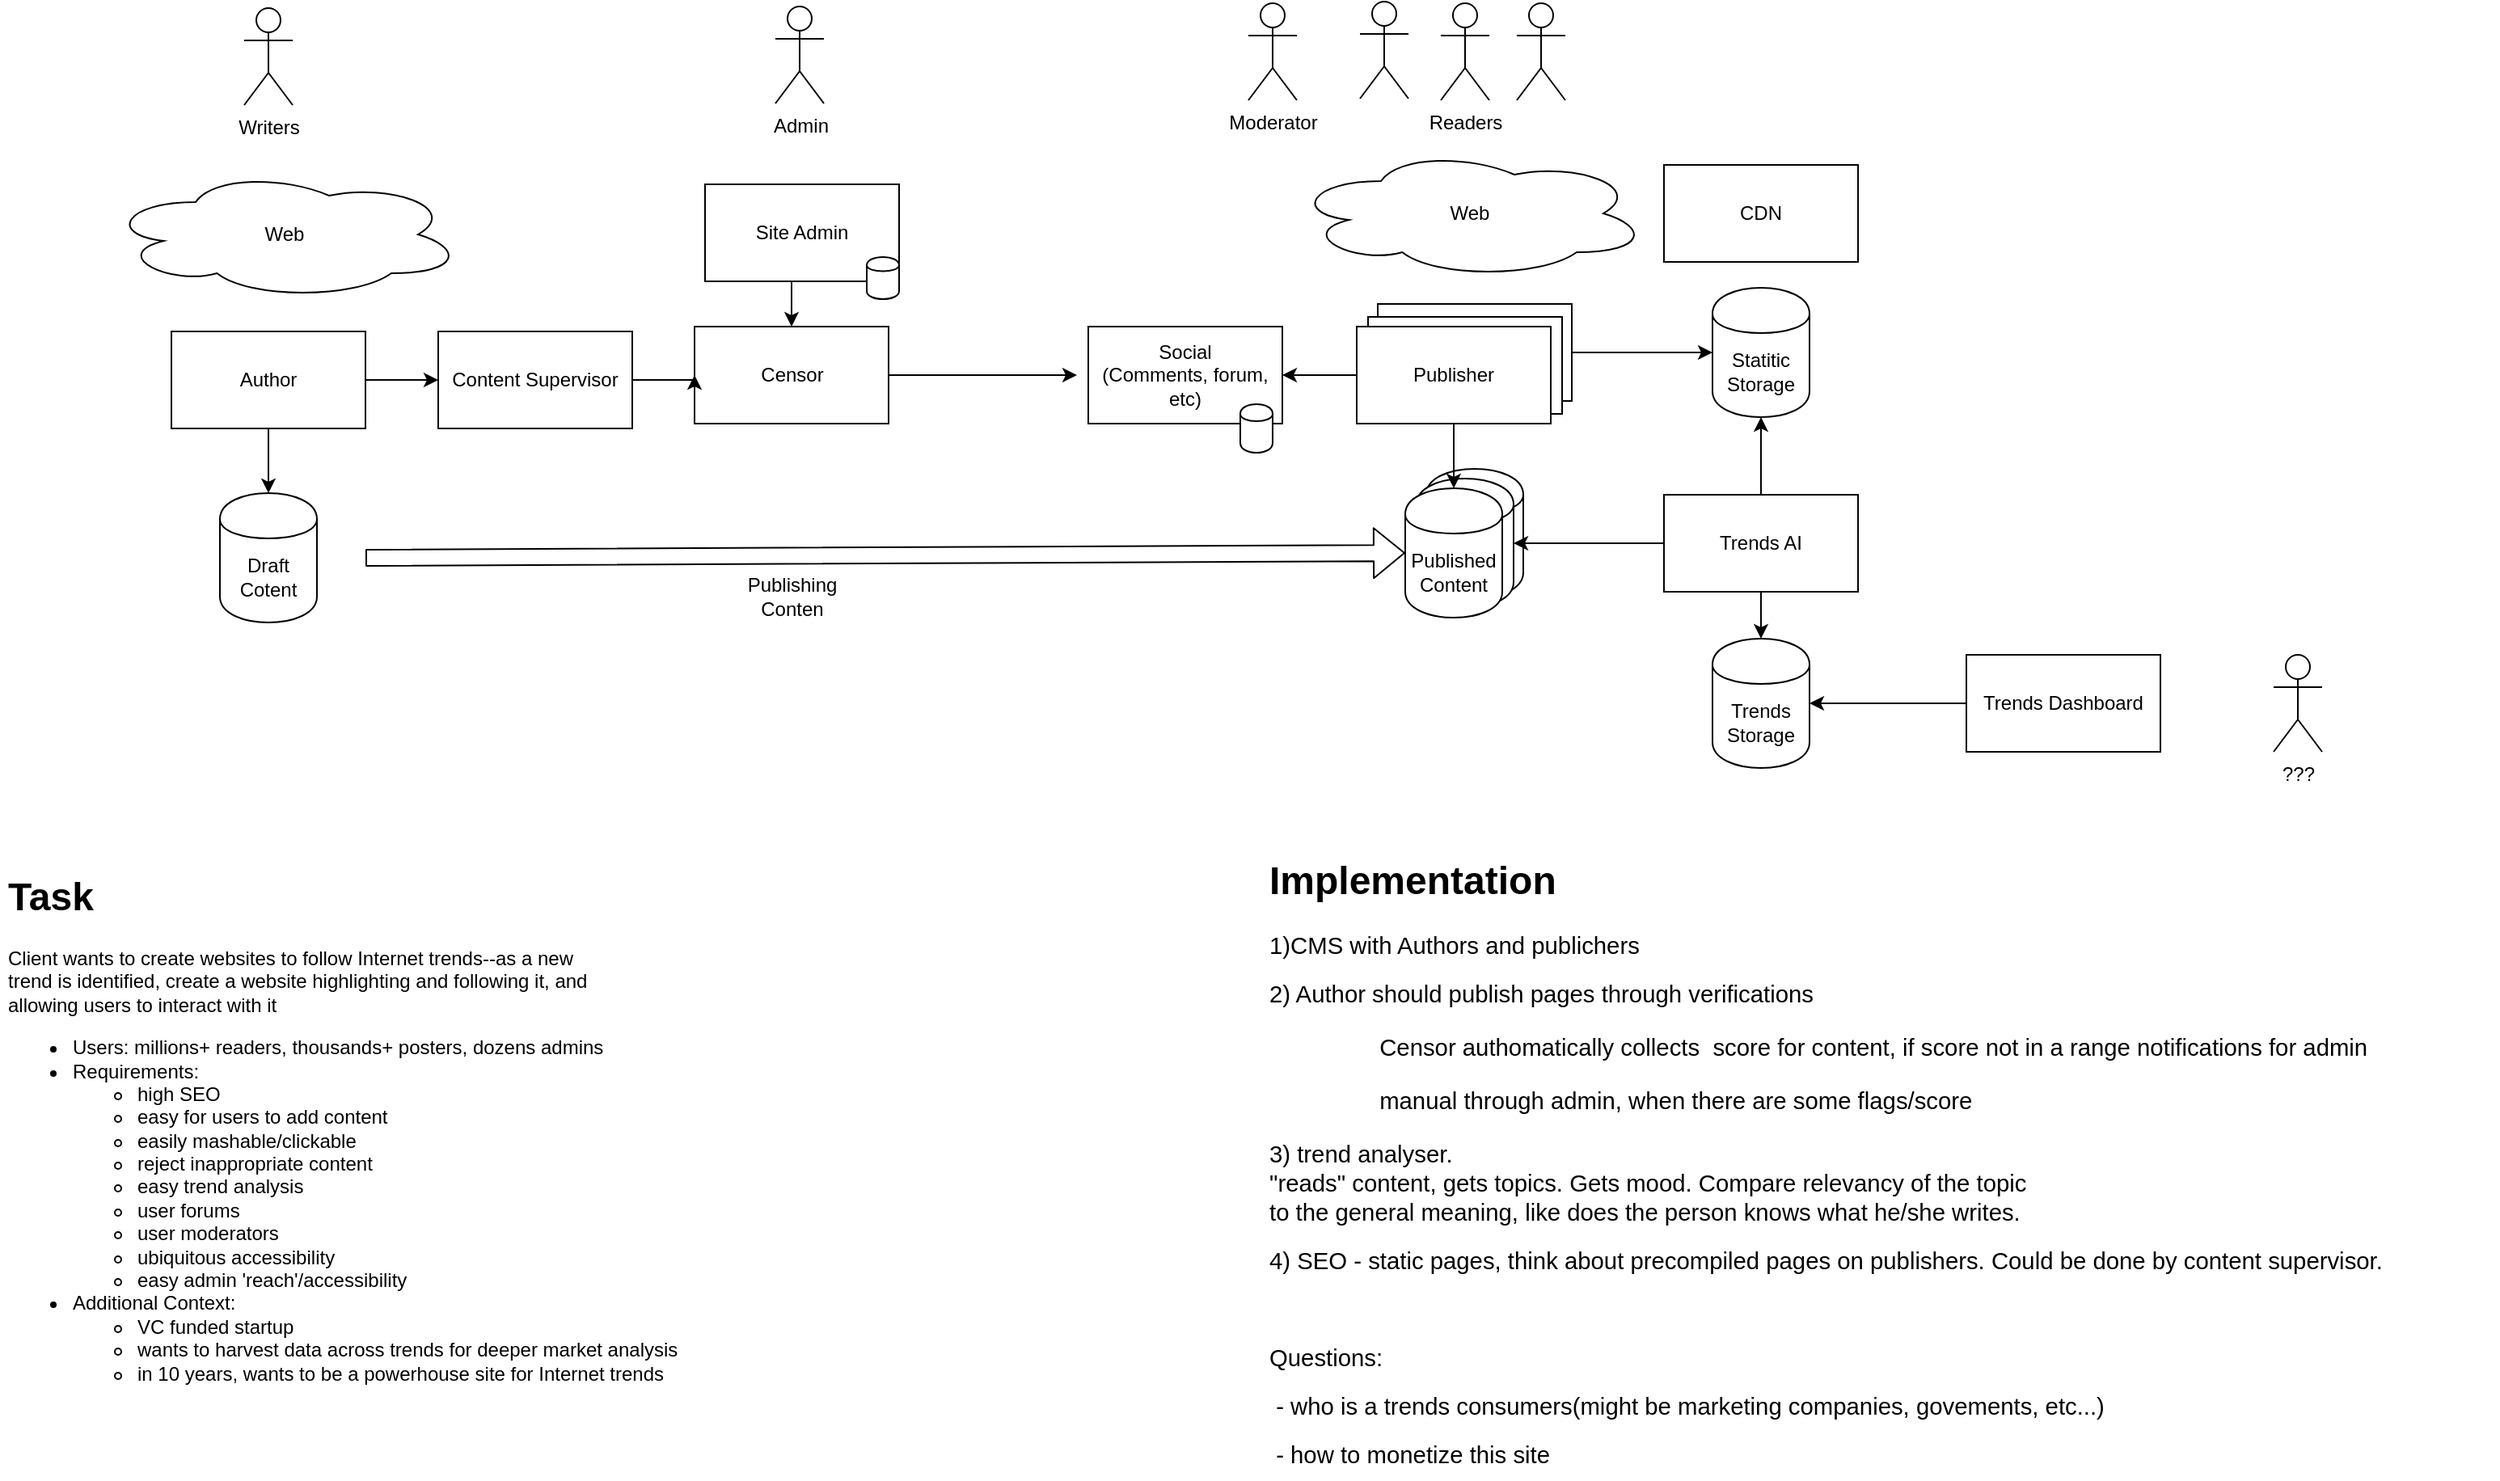 <mxfile version="11.1.2" type="github"><diagram id="O8m-T_pSWnzpydSP8y3P" name="Page-1"><mxGraphModel dx="1355" dy="755" grid="1" gridSize="10" guides="1" tooltips="1" connect="1" arrows="1" fold="1" page="1" pageScale="1" pageWidth="850" pageHeight="1100" math="0" shadow="0"><root><mxCell id="0"/><mxCell id="1" parent="0"/><mxCell id="gtxhpOZGPuRleCIESJTH-36" style="edgeStyle=orthogonalEdgeStyle;rounded=0;orthogonalLoop=1;jettySize=auto;html=1;exitX=1;exitY=0.5;exitDx=0;exitDy=0;" parent="1" source="gtxhpOZGPuRleCIESJTH-18" target="gtxhpOZGPuRleCIESJTH-35" edge="1"><mxGeometry relative="1" as="geometry"/></mxCell><mxCell id="gtxhpOZGPuRleCIESJTH-18" value="Publisher" style="rounded=0;whiteSpace=wrap;html=1;" parent="1" vertex="1"><mxGeometry x="876" y="193" width="120" height="60" as="geometry"/></mxCell><mxCell id="gtxhpOZGPuRleCIESJTH-15" value="Publisher" style="rounded=0;whiteSpace=wrap;html=1;" parent="1" vertex="1"><mxGeometry x="870" y="201" width="120" height="60" as="geometry"/></mxCell><mxCell id="gtxhpOZGPuRleCIESJTH-17" value="" style="shape=cylinder;whiteSpace=wrap;html=1;boundedLbl=1;backgroundOutline=1;" parent="1" vertex="1"><mxGeometry x="906" y="295" width="60" height="80" as="geometry"/></mxCell><mxCell id="gtxhpOZGPuRleCIESJTH-16" value="" style="shape=cylinder;whiteSpace=wrap;html=1;boundedLbl=1;backgroundOutline=1;" parent="1" vertex="1"><mxGeometry x="900" y="301" width="60" height="80" as="geometry"/></mxCell><mxCell id="gtxhpOZGPuRleCIESJTH-8" style="edgeStyle=orthogonalEdgeStyle;rounded=0;orthogonalLoop=1;jettySize=auto;html=1;exitX=0.5;exitY=1;exitDx=0;exitDy=0;entryX=0.5;entryY=0;entryDx=0;entryDy=0;" parent="1" source="gtxhpOZGPuRleCIESJTH-1" target="gtxhpOZGPuRleCIESJTH-2" edge="1"><mxGeometry relative="1" as="geometry"/></mxCell><mxCell id="gtxhpOZGPuRleCIESJTH-31" style="edgeStyle=orthogonalEdgeStyle;rounded=0;orthogonalLoop=1;jettySize=auto;html=1;exitX=1;exitY=0.5;exitDx=0;exitDy=0;" parent="1" source="gtxhpOZGPuRleCIESJTH-1" target="gtxhpOZGPuRleCIESJTH-30" edge="1"><mxGeometry relative="1" as="geometry"/></mxCell><mxCell id="gtxhpOZGPuRleCIESJTH-1" value="Author" style="rounded=0;whiteSpace=wrap;html=1;" parent="1" vertex="1"><mxGeometry x="130" y="210" width="120" height="60" as="geometry"/></mxCell><mxCell id="gtxhpOZGPuRleCIESJTH-2" value="Draft Cotent" style="shape=cylinder;whiteSpace=wrap;html=1;boundedLbl=1;backgroundOutline=1;" parent="1" vertex="1"><mxGeometry x="160" y="310" width="60" height="80" as="geometry"/></mxCell><mxCell id="gtxhpOZGPuRleCIESJTH-9" style="edgeStyle=orthogonalEdgeStyle;rounded=0;orthogonalLoop=1;jettySize=auto;html=1;exitX=0.5;exitY=1;exitDx=0;exitDy=0;entryX=0.5;entryY=0;entryDx=0;entryDy=0;" parent="1" source="gtxhpOZGPuRleCIESJTH-3" target="gtxhpOZGPuRleCIESJTH-6" edge="1"><mxGeometry relative="1" as="geometry"/></mxCell><mxCell id="86sAWyKUL-z4UjvyPnvu-14" style="edgeStyle=orthogonalEdgeStyle;rounded=0;orthogonalLoop=1;jettySize=auto;html=1;exitX=0;exitY=0.5;exitDx=0;exitDy=0;entryX=1;entryY=0.5;entryDx=0;entryDy=0;" edge="1" parent="1" source="gtxhpOZGPuRleCIESJTH-3" target="86sAWyKUL-z4UjvyPnvu-12"><mxGeometry relative="1" as="geometry"/></mxCell><mxCell id="gtxhpOZGPuRleCIESJTH-3" value="Publisher" style="rounded=0;whiteSpace=wrap;html=1;" parent="1" vertex="1"><mxGeometry x="863" y="207" width="120" height="60" as="geometry"/></mxCell><mxCell id="86sAWyKUL-z4UjvyPnvu-16" style="edgeStyle=orthogonalEdgeStyle;rounded=0;orthogonalLoop=1;jettySize=auto;html=1;exitX=1;exitY=0.5;exitDx=0;exitDy=0;" edge="1" parent="1" source="gtxhpOZGPuRleCIESJTH-4"><mxGeometry relative="1" as="geometry"><mxPoint x="690" y="237" as="targetPoint"/></mxGeometry></mxCell><mxCell id="gtxhpOZGPuRleCIESJTH-4" value="Censor" style="rounded=0;whiteSpace=wrap;html=1;" parent="1" vertex="1"><mxGeometry x="453.5" y="207" width="120" height="60" as="geometry"/></mxCell><mxCell id="gtxhpOZGPuRleCIESJTH-5" value="Readers" style="shape=umlActor;verticalLabelPosition=bottom;labelBackgroundColor=#ffffff;verticalAlign=top;html=1;outlineConnect=0;" parent="1" vertex="1"><mxGeometry x="915" y="7" width="30" height="60" as="geometry"/></mxCell><mxCell id="gtxhpOZGPuRleCIESJTH-6" value="Published Content" style="shape=cylinder;whiteSpace=wrap;html=1;boundedLbl=1;backgroundOutline=1;" parent="1" vertex="1"><mxGeometry x="893" y="307" width="60" height="80" as="geometry"/></mxCell><mxCell id="gtxhpOZGPuRleCIESJTH-11" value="" style="shape=flexArrow;endArrow=classic;html=1;entryX=0;entryY=0.5;entryDx=0;entryDy=0;" parent="1" target="gtxhpOZGPuRleCIESJTH-6" edge="1"><mxGeometry width="50" height="50" relative="1" as="geometry"><mxPoint x="250" y="350" as="sourcePoint"/><mxPoint x="505" y="349" as="targetPoint"/></mxGeometry></mxCell><mxCell id="gtxhpOZGPuRleCIESJTH-12" value="&lt;div align=&quot;center&quot;&gt;Publishing&lt;/div&gt;&lt;div align=&quot;center&quot;&gt;Conten&lt;br&gt;&lt;/div&gt;" style="text;html=1;strokeColor=none;fillColor=none;align=center;verticalAlign=middle;whiteSpace=wrap;rounded=0;" parent="1" vertex="1"><mxGeometry x="493.5" y="364" width="40" height="20" as="geometry"/></mxCell><mxCell id="gtxhpOZGPuRleCIESJTH-19" value="CDN" style="rounded=0;whiteSpace=wrap;html=1;" parent="1" vertex="1"><mxGeometry x="1053" y="107" width="120" height="60" as="geometry"/></mxCell><mxCell id="gtxhpOZGPuRleCIESJTH-20" value="Web" style="ellipse;shape=cloud;whiteSpace=wrap;html=1;" parent="1" vertex="1"><mxGeometry x="823" y="97" width="220" height="80" as="geometry"/></mxCell><mxCell id="gtxhpOZGPuRleCIESJTH-21" value="Writers" style="shape=umlActor;verticalLabelPosition=bottom;labelBackgroundColor=#ffffff;verticalAlign=top;html=1;outlineConnect=0;" parent="1" vertex="1"><mxGeometry x="175" y="10" width="30" height="60" as="geometry"/></mxCell><mxCell id="gtxhpOZGPuRleCIESJTH-22" value="Web" style="ellipse;shape=cloud;whiteSpace=wrap;html=1;" parent="1" vertex="1"><mxGeometry x="90" y="110" width="220" height="80" as="geometry"/></mxCell><mxCell id="gtxhpOZGPuRleCIESJTH-25" style="edgeStyle=orthogonalEdgeStyle;rounded=0;orthogonalLoop=1;jettySize=auto;html=1;exitX=0.5;exitY=1;exitDx=0;exitDy=0;entryX=0.5;entryY=0;entryDx=0;entryDy=0;" parent="1" source="gtxhpOZGPuRleCIESJTH-23" target="gtxhpOZGPuRleCIESJTH-4" edge="1"><mxGeometry relative="1" as="geometry"/></mxCell><mxCell id="gtxhpOZGPuRleCIESJTH-23" value="Site Admin" style="rounded=0;whiteSpace=wrap;html=1;" parent="1" vertex="1"><mxGeometry x="460" y="119" width="120" height="60" as="geometry"/></mxCell><mxCell id="gtxhpOZGPuRleCIESJTH-24" value="Admin" style="shape=umlActor;verticalLabelPosition=bottom;labelBackgroundColor=#ffffff;verticalAlign=top;html=1;outlineConnect=0;" parent="1" vertex="1"><mxGeometry x="503.5" y="9" width="30" height="60" as="geometry"/></mxCell><mxCell id="gtxhpOZGPuRleCIESJTH-26" value="" style="shape=umlActor;verticalLabelPosition=bottom;labelBackgroundColor=#ffffff;verticalAlign=top;html=1;outlineConnect=0;" parent="1" vertex="1"><mxGeometry x="962" y="7" width="30" height="60" as="geometry"/></mxCell><mxCell id="gtxhpOZGPuRleCIESJTH-27" value="" style="shape=umlActor;verticalLabelPosition=bottom;labelBackgroundColor=#ffffff;verticalAlign=top;html=1;outlineConnect=0;" parent="1" vertex="1"><mxGeometry x="865" y="6" width="30" height="60" as="geometry"/></mxCell><mxCell id="gtxhpOZGPuRleCIESJTH-33" style="edgeStyle=orthogonalEdgeStyle;rounded=0;orthogonalLoop=1;jettySize=auto;html=1;entryX=1;entryY=0.5;entryDx=0;entryDy=0;exitX=0;exitY=0.5;exitDx=0;exitDy=0;" parent="1" source="gtxhpOZGPuRleCIESJTH-29" target="gtxhpOZGPuRleCIESJTH-16" edge="1"><mxGeometry relative="1" as="geometry"><mxPoint x="1033" y="347" as="sourcePoint"/><Array as="points"><mxPoint x="1043" y="341"/><mxPoint x="1043" y="341"/></Array></mxGeometry></mxCell><mxCell id="gtxhpOZGPuRleCIESJTH-37" style="edgeStyle=orthogonalEdgeStyle;rounded=0;orthogonalLoop=1;jettySize=auto;html=1;exitX=0.5;exitY=0;exitDx=0;exitDy=0;entryX=0.5;entryY=1;entryDx=0;entryDy=0;" parent="1" source="gtxhpOZGPuRleCIESJTH-29" target="gtxhpOZGPuRleCIESJTH-35" edge="1"><mxGeometry relative="1" as="geometry"/></mxCell><mxCell id="86sAWyKUL-z4UjvyPnvu-7" style="edgeStyle=orthogonalEdgeStyle;rounded=0;orthogonalLoop=1;jettySize=auto;html=1;exitX=0.5;exitY=1;exitDx=0;exitDy=0;entryX=0.5;entryY=0;entryDx=0;entryDy=0;" edge="1" parent="1" source="gtxhpOZGPuRleCIESJTH-29" target="86sAWyKUL-z4UjvyPnvu-6"><mxGeometry relative="1" as="geometry"/></mxCell><mxCell id="gtxhpOZGPuRleCIESJTH-29" value="Trends AI" style="rounded=0;whiteSpace=wrap;html=1;" parent="1" vertex="1"><mxGeometry x="1053" y="311" width="120" height="60" as="geometry"/></mxCell><mxCell id="86sAWyKUL-z4UjvyPnvu-15" style="edgeStyle=orthogonalEdgeStyle;rounded=0;orthogonalLoop=1;jettySize=auto;html=1;exitX=1;exitY=0.5;exitDx=0;exitDy=0;entryX=0;entryY=0.5;entryDx=0;entryDy=0;" edge="1" parent="1" source="gtxhpOZGPuRleCIESJTH-30" target="gtxhpOZGPuRleCIESJTH-4"><mxGeometry relative="1" as="geometry"/></mxCell><mxCell id="gtxhpOZGPuRleCIESJTH-30" value="Content Supervisor" style="rounded=0;whiteSpace=wrap;html=1;" parent="1" vertex="1"><mxGeometry x="295" y="210" width="120" height="60" as="geometry"/></mxCell><mxCell id="gtxhpOZGPuRleCIESJTH-35" value="Statitic Storage" style="shape=cylinder;whiteSpace=wrap;html=1;boundedLbl=1;backgroundOutline=1;" parent="1" vertex="1"><mxGeometry x="1083" y="183" width="60" height="80" as="geometry"/></mxCell><mxCell id="86sAWyKUL-z4UjvyPnvu-1" value="&lt;h1&gt;Implementation&lt;/h1&gt;&lt;div class=&quot;OutlineElement Ltr SCXO208696975 BCX2&quot; style=&quot;margin-left: 0px ; direction: ltr&quot;&gt;&lt;p class=&quot;Paragraph SCXO208696975 BCX2&quot; style=&quot;font-weight: normal ; font-style: normal ; vertical-align: baseline ; background-color: transparent ; text-align: left&quot; lang=&quot;EN-US&quot;&gt;&lt;span style=&quot;font-size: 11pt ; font-family: &amp;#34;calibri&amp;#34; , &amp;#34;calibri_msfontservice&amp;#34; , sans-serif ; line-height: 18px&quot; class=&quot;TextRun SCXO208696975 BCX2&quot; lang=&quot;EN-US&quot;&gt;&lt;span class=&quot;NormalTextRun SCXO208696975 BCX2&quot; style=&quot;background-color: inherit&quot;&gt;1)CMS with Authors and &lt;/span&gt;&lt;span class=&quot;SpellingError SCXO208696975 BCX2&quot; style=&quot;background-color: inherit&quot;&gt;publichers&lt;/span&gt;&lt;/span&gt;&lt;span class=&quot;EOP SCXO208696975 BCX2&quot; style=&quot;font-size: 11pt ; line-height: 18px ; font-family: &amp;#34;calibri&amp;#34; , &amp;#34;calibri_msfontservice&amp;#34; , sans-serif&quot;&gt;&amp;nbsp;&lt;/span&gt;&lt;/p&gt;&lt;/div&gt;&lt;div class=&quot;OutlineElement Ltr SCXO208696975 BCX2&quot; style=&quot;margin-left: 0px ; direction: ltr&quot;&gt;&lt;p class=&quot;Paragraph SCXO208696975 BCX2&quot; style=&quot;font-weight: normal ; font-style: normal ; vertical-align: baseline ; background-color: transparent ; text-align: left&quot; lang=&quot;EN-US&quot;&gt;&lt;span style=&quot;font-size: 11pt ; font-family: &amp;#34;calibri&amp;#34; , &amp;#34;calibri_msfontservice&amp;#34; , sans-serif ; line-height: 18px&quot; class=&quot;TextRun SCXO208696975 BCX2&quot; lang=&quot;EN-US&quot;&gt;&lt;span class=&quot;NormalTextRun SCXO208696975 BCX2&quot; style=&quot;background-color: inherit&quot;&gt;2) Author should publish pages through verifications&lt;/span&gt;&lt;/span&gt;&lt;span class=&quot;EOP SCXO208696975 BCX2&quot; style=&quot;font-size: 11pt ; line-height: 18px ; font-family: &amp;#34;calibri&amp;#34; , &amp;#34;calibri_msfontservice&amp;#34; , sans-serif&quot;&gt;&amp;nbsp;&lt;/span&gt;&lt;/p&gt;&lt;ul class=&quot;BulletListStyle1 SCXO208696975 BCX2&quot;&gt;&lt;li style=&quot;display: block ; margin-left: 24px ; font-size: 11pt ; font-family: &amp;#34;calibri&amp;#34; , sans-serif ; vertical-align: baseline ; direction: ltr&quot; class=&quot;OutlineElement Ltr SCXO208696975 BCX2&quot;&gt;&lt;p class=&quot;Paragraph SCXO208696975 BCX2&quot; style=&quot;font-weight: normal ; font-style: normal ; vertical-align: baseline ; background-color: transparent ; text-align: left&quot; lang=&quot;EN-US&quot;&gt;&lt;span style=&quot;font-size: 11pt ; font-family: &amp;#34;calibri&amp;#34; , &amp;#34;calibri_msfontservice&amp;#34; , sans-serif ; line-height: 18px&quot; class=&quot;TextRun SCXO208696975 BCX2&quot; lang=&quot;EN-US&quot;&gt;&lt;span class=&quot;NormalTextRun SCXO208696975 BCX2&quot; style=&quot;background-color: inherit&quot;&gt;&amp;nbsp;&lt;/span&gt;&lt;span class=&quot;SpellingError SCXO208696975 BCX2&quot; style=&quot;background-color: inherit&quot;&gt;Censor authomatic&lt;/span&gt;&lt;span class=&quot;NormalTextRun SCXO208696975 BCX2&quot; style=&quot;background-color: inherit&quot;&gt;ally &lt;/span&gt;&lt;/span&gt;&lt;span style=&quot;font-size: 11pt ; font-family: &amp;#34;calibri&amp;#34; , &amp;#34;calibri_msfontservice&amp;#34; , sans-serif ; line-height: 18px&quot; class=&quot;TextRun SCXO208696975 BCX2&quot; lang=&quot;EN-US&quot;&gt;&lt;span class=&quot;NormalTextRun SCXO208696975 BCX2&quot; style=&quot;background-color: inherit&quot;&gt;&lt;span style=&quot;font-size: 11pt ; font-family: &amp;#34;calibri&amp;#34; , &amp;#34;calibri_msfontservice&amp;#34; , sans-serif ; line-height: 18px&quot; class=&quot;TextRun SCXO208696975 BCX2&quot; lang=&quot;EN-US&quot;&gt;&lt;span class=&quot;SpellingError SCXO208696975 BCX2&quot; style=&quot;background-color: inherit&quot;&gt;collects&amp;nbsp; &lt;/span&gt;&lt;/span&gt;score for content&lt;/span&gt;&lt;/span&gt;&lt;span class=&quot;EOP SCXO208696975 BCX2&quot; style=&quot;font-size: 11pt ; line-height: 18px ; font-family: &amp;#34;calibri&amp;#34; , &amp;#34;calibri_msfontservice&amp;#34; , sans-serif&quot;&gt;, if score not in a range notifications for admin &lt;br&gt;&lt;/span&gt;&lt;/p&gt;&lt;/li&gt;&lt;li style=&quot;display: block ; margin-left: 24px ; font-size: 11pt ; font-family: &amp;#34;calibri&amp;#34; , sans-serif ; vertical-align: baseline ; direction: ltr&quot; class=&quot;OutlineElement Ltr SCXO208696975 BCX2&quot;&gt;&lt;p class=&quot;Paragraph SCXO208696975 BCX2&quot; style=&quot;font-weight: normal ; font-style: normal ; vertical-align: baseline ; background-color: transparent ; text-align: left&quot; lang=&quot;EN-US&quot;&gt;&lt;span style=&quot;font-size: 11pt ; font-family: &amp;#34;calibri&amp;#34; , &amp;#34;calibri_msfontservice&amp;#34; , sans-serif ; line-height: 18px&quot; class=&quot;TextRun SCXO208696975 BCX2&quot; lang=&quot;EN-US&quot;&gt;&lt;span class=&quot;NormalTextRun SCXO208696975 BCX2&quot; style=&quot;background-color: inherit&quot;&gt;&amp;nbsp;manual through admin, when there are some flags/score&lt;/span&gt;&lt;/span&gt;&lt;span class=&quot;EOP SCXO208696975 BCX2&quot; style=&quot;font-size: 11pt ; line-height: 18px ; font-family: &amp;#34;calibri&amp;#34; , &amp;#34;calibri_msfontservice&amp;#34; , sans-serif&quot;&gt;&amp;nbsp;&lt;/span&gt;&lt;/p&gt;&lt;/li&gt;&lt;/ul&gt;&lt;/div&gt;&lt;div class=&quot;OutlineElement Ltr SCXO208696975 BCX2&quot; style=&quot;margin-left: 0px ; direction: ltr&quot;&gt;&lt;p class=&quot;Paragraph SCXO208696975 BCX2&quot; style=&quot;font-weight: normal ; font-style: normal ; vertical-align: baseline ; background-color: transparent ; text-align: left&quot; lang=&quot;EN-US&quot;&gt;&lt;span style=&quot;font-size: 11pt ; font-family: &amp;#34;calibri&amp;#34; , &amp;#34;calibri_msfontservice&amp;#34; , sans-serif ; line-height: 18px&quot; class=&quot;TextRun SCXO208696975 BCX2&quot; lang=&quot;EN-US&quot;&gt;&lt;span class=&quot;NormalTextRun SCXO208696975 BCX2&quot; style=&quot;background-color: inherit&quot;&gt;3) trend &lt;/span&gt;&lt;span class=&quot;SpellingError SCXO208696975 BCX2&quot; style=&quot;background-color: inherit&quot;&gt;analyser&lt;/span&gt;&lt;span class=&quot;NormalTextRun SCXO208696975 BCX2&quot; style=&quot;background-color: inherit&quot;&gt;.&lt;br&gt; &quot;reads&quot; content, gets topics. Gets mood. Compare relevancy of the topic&lt;br&gt; to the general meaning, like does the person knows what he/she writes.&lt;/span&gt;&lt;/span&gt;&lt;span class=&quot;EOP SCXO208696975 BCX2&quot; style=&quot;font-size: 11pt ; line-height: 18px ; font-family: &amp;#34;calibri&amp;#34; , &amp;#34;calibri_msfontservice&amp;#34; , sans-serif&quot;&gt; &lt;br&gt;&lt;/span&gt;&lt;/p&gt;&lt;p class=&quot;Paragraph SCXO208696975 BCX2&quot; style=&quot;font-weight: normal ; font-style: normal ; vertical-align: baseline ; background-color: transparent ; text-align: left&quot; lang=&quot;EN-US&quot;&gt;&lt;span class=&quot;EOP SCXO208696975 BCX2&quot; style=&quot;font-size: 11pt ; line-height: 18px ; font-family: &amp;#34;calibri&amp;#34; , &amp;#34;calibri_msfontservice&amp;#34; , sans-serif&quot;&gt;4) SEO - static pages, think about precompiled pages on publishers. Could be done by content supervisor.&lt;br&gt;&lt;/span&gt;&lt;/p&gt;&lt;p class=&quot;Paragraph SCXO208696975 BCX2&quot; style=&quot;font-weight: normal ; font-style: normal ; vertical-align: baseline ; background-color: transparent ; text-align: left&quot; lang=&quot;EN-US&quot;&gt;&lt;span class=&quot;EOP SCXO208696975 BCX2&quot; style=&quot;font-size: 11pt ; line-height: 18px ; font-family: &amp;#34;calibri&amp;#34; , &amp;#34;calibri_msfontservice&amp;#34; , sans-serif&quot;&gt;&lt;br&gt;&lt;/span&gt;&lt;/p&gt;&lt;p class=&quot;Paragraph SCXO208696975 BCX2&quot; style=&quot;font-weight: normal ; font-style: normal ; vertical-align: baseline ; background-color: transparent ; text-align: left&quot; lang=&quot;EN-US&quot;&gt;&lt;span class=&quot;EOP SCXO208696975 BCX2&quot; style=&quot;font-size: 11pt ; line-height: 18px ; font-family: &amp;#34;calibri&amp;#34; , &amp;#34;calibri_msfontservice&amp;#34; , sans-serif&quot;&gt;Questions:&lt;/span&gt;&lt;/p&gt;&lt;p class=&quot;Paragraph SCXO208696975 BCX2&quot; style=&quot;font-weight: normal ; font-style: normal ; vertical-align: baseline ; background-color: transparent ; text-align: left&quot; lang=&quot;EN-US&quot;&gt;&lt;span class=&quot;EOP SCXO208696975 BCX2&quot; style=&quot;font-size: 11pt ; line-height: 18px ; font-family: &amp;#34;calibri&amp;#34; , &amp;#34;calibri_msfontservice&amp;#34; , sans-serif&quot;&gt;&amp;nbsp;- who is a trends consumers(might be marketing companies, govements, etc...)&lt;/span&gt;&lt;/p&gt;&lt;p class=&quot;Paragraph SCXO208696975 BCX2&quot; style=&quot;font-weight: normal ; font-style: normal ; vertical-align: baseline ; background-color: transparent ; text-align: left&quot; lang=&quot;EN-US&quot;&gt;&lt;span class=&quot;EOP SCXO208696975 BCX2&quot; style=&quot;font-size: 11pt ; line-height: 18px ; font-family: &amp;#34;calibri&amp;#34; , &amp;#34;calibri_msfontservice&amp;#34; , sans-serif&quot;&gt;&amp;nbsp;- how to monetize this site&lt;br&gt;&lt;/span&gt;&lt;/p&gt;&lt;p class=&quot;Paragraph SCXO208696975 BCX2&quot; style=&quot;font-weight: normal ; font-style: normal ; vertical-align: baseline ; background-color: transparent ; text-align: left&quot; lang=&quot;EN-US&quot;&gt;&lt;span class=&quot;EOP SCXO208696975 BCX2&quot; style=&quot;font-size: 11pt ; line-height: 18px ; font-family: &amp;#34;calibri&amp;#34; , &amp;#34;calibri_msfontservice&amp;#34; , sans-serif&quot;&gt;&lt;br&gt;&lt;/span&gt;&lt;/p&gt;&lt;/div&gt;" style="text;html=1;strokeColor=none;fillColor=none;spacing=5;spacingTop=-20;whiteSpace=wrap;overflow=hidden;rounded=0;" vertex="1" parent="1"><mxGeometry x="804" y="530" width="765" height="380" as="geometry"/></mxCell><mxCell id="86sAWyKUL-z4UjvyPnvu-2" value="&lt;h1&gt;Task&lt;/h1&gt;&lt;p&gt;Client wants to create websites to follow Internet trends--as a new &lt;br/&gt;trend is identified, create a website highlighting and following it, and&lt;br/&gt; allowing users to interact with it&lt;/p&gt;&lt;ul&gt;&lt;li&gt;Users: millions+ readers, thousands+ posters, dozens admins&lt;/li&gt;&lt;li&gt;Requirements:&lt;/li&gt;&lt;ul&gt;&lt;li&gt;high SEO&lt;/li&gt;&lt;li&gt;easy for users to add content&lt;/li&gt;&lt;li&gt;easily mashable/clickable&lt;/li&gt;&lt;li&gt;reject inappropriate content&lt;/li&gt;&lt;li&gt;easy trend analysis&lt;/li&gt;&lt;li&gt;user forums&lt;/li&gt;&lt;li&gt;user moderators&lt;/li&gt;&lt;li&gt;ubiquitous accessibility&lt;/li&gt;&lt;li&gt;easy admin 'reach'/accessibility&lt;/li&gt;&lt;/ul&gt;&lt;li&gt;Additional Context:&lt;/li&gt;&lt;ul&gt;&lt;li&gt;VC funded startup&lt;/li&gt;&lt;li&gt;wants to harvest data across trends for deeper market analysis&lt;/li&gt;&lt;li&gt;in 10 years, wants to be a powerhouse site for Internet trends&lt;/li&gt;&lt;/ul&gt;&lt;/ul&gt;" style="text;html=1;strokeColor=none;fillColor=none;spacing=5;spacingTop=-20;whiteSpace=wrap;overflow=hidden;rounded=0;" vertex="1" parent="1"><mxGeometry x="24" y="540" width="596" height="380" as="geometry"/></mxCell><mxCell id="86sAWyKUL-z4UjvyPnvu-3" value="" style="shape=cylinder;whiteSpace=wrap;html=1;boundedLbl=1;backgroundOutline=1;" vertex="1" parent="1"><mxGeometry x="560" y="164" width="20" height="26" as="geometry"/></mxCell><mxCell id="86sAWyKUL-z4UjvyPnvu-6" value="Trends Storage" style="shape=cylinder;whiteSpace=wrap;html=1;boundedLbl=1;backgroundOutline=1;" vertex="1" parent="1"><mxGeometry x="1083" y="400" width="60" height="80" as="geometry"/></mxCell><mxCell id="86sAWyKUL-z4UjvyPnvu-10" style="edgeStyle=orthogonalEdgeStyle;rounded=0;orthogonalLoop=1;jettySize=auto;html=1;exitX=0;exitY=0.5;exitDx=0;exitDy=0;" edge="1" parent="1" source="86sAWyKUL-z4UjvyPnvu-8" target="86sAWyKUL-z4UjvyPnvu-6"><mxGeometry relative="1" as="geometry"/></mxCell><mxCell id="86sAWyKUL-z4UjvyPnvu-8" value="Trends Dashboard" style="rounded=0;whiteSpace=wrap;html=1;" vertex="1" parent="1"><mxGeometry x="1240" y="410" width="120" height="60" as="geometry"/></mxCell><mxCell id="86sAWyKUL-z4UjvyPnvu-9" value="???" style="shape=umlActor;verticalLabelPosition=bottom;labelBackgroundColor=#ffffff;verticalAlign=top;html=1;outlineConnect=0;" vertex="1" parent="1"><mxGeometry x="1430" y="410" width="30" height="60" as="geometry"/></mxCell><mxCell id="86sAWyKUL-z4UjvyPnvu-12" value="&lt;div&gt;Social &lt;br&gt;&lt;/div&gt;&lt;div&gt;(Comments, forum, etc)&lt;/div&gt;" style="rounded=0;whiteSpace=wrap;html=1;" vertex="1" parent="1"><mxGeometry x="697" y="207" width="120" height="60" as="geometry"/></mxCell><mxCell id="86sAWyKUL-z4UjvyPnvu-13" value="" style="shape=cylinder;whiteSpace=wrap;html=1;boundedLbl=1;backgroundOutline=1;" vertex="1" parent="1"><mxGeometry x="791" y="255" width="20" height="30" as="geometry"/></mxCell><mxCell id="86sAWyKUL-z4UjvyPnvu-17" value="Moderator" style="shape=umlActor;verticalLabelPosition=bottom;labelBackgroundColor=#ffffff;verticalAlign=top;html=1;outlineConnect=0;" vertex="1" parent="1"><mxGeometry x="796" y="7" width="30" height="60" as="geometry"/></mxCell></root></mxGraphModel></diagram></mxfile>